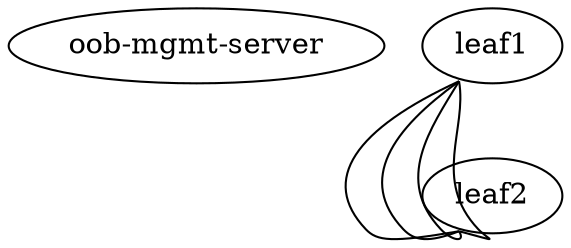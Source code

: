 graph dc1 {
 "oob-mgmt-server" [function="oob-server" mgmt_ip="192.168.200.254"]
 "leaf1" [function="leaf" mgmt_ip="192.168.200.10"]
 "leaf2" [function="leaf" mgmt_ip="192.168.200.20"]
   "leaf1":"swp1" -- "leaf2":"swp1"
   "leaf1":"swp2" -- "leaf2":"swp2"
   "leaf1":"swp3" -- "leaf2":"swp3"
   "leaf1":"swp4" -- "leaf2":"swp4"
}
